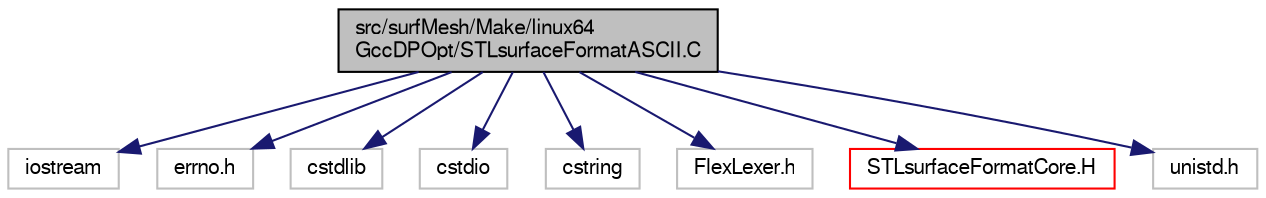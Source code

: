 digraph "src/surfMesh/Make/linux64GccDPOpt/STLsurfaceFormatASCII.C"
{
  bgcolor="transparent";
  edge [fontname="FreeSans",fontsize="10",labelfontname="FreeSans",labelfontsize="10"];
  node [fontname="FreeSans",fontsize="10",shape=record];
  Node0 [label="src/surfMesh/Make/linux64\lGccDPOpt/STLsurfaceFormatASCII.C",height=0.2,width=0.4,color="black", fillcolor="grey75", style="filled", fontcolor="black"];
  Node0 -> Node1 [color="midnightblue",fontsize="10",style="solid",fontname="FreeSans"];
  Node1 [label="iostream",height=0.2,width=0.4,color="grey75"];
  Node0 -> Node2 [color="midnightblue",fontsize="10",style="solid",fontname="FreeSans"];
  Node2 [label="errno.h",height=0.2,width=0.4,color="grey75"];
  Node0 -> Node3 [color="midnightblue",fontsize="10",style="solid",fontname="FreeSans"];
  Node3 [label="cstdlib",height=0.2,width=0.4,color="grey75"];
  Node0 -> Node4 [color="midnightblue",fontsize="10",style="solid",fontname="FreeSans"];
  Node4 [label="cstdio",height=0.2,width=0.4,color="grey75"];
  Node0 -> Node5 [color="midnightblue",fontsize="10",style="solid",fontname="FreeSans"];
  Node5 [label="cstring",height=0.2,width=0.4,color="grey75"];
  Node0 -> Node6 [color="midnightblue",fontsize="10",style="solid",fontname="FreeSans"];
  Node6 [label="FlexLexer.h",height=0.2,width=0.4,color="grey75"];
  Node0 -> Node7 [color="midnightblue",fontsize="10",style="solid",fontname="FreeSans"];
  Node7 [label="STLsurfaceFormatCore.H",height=0.2,width=0.4,color="red",URL="$a15200.html"];
  Node0 -> Node162 [color="midnightblue",fontsize="10",style="solid",fontname="FreeSans"];
  Node162 [label="unistd.h",height=0.2,width=0.4,color="grey75"];
}
